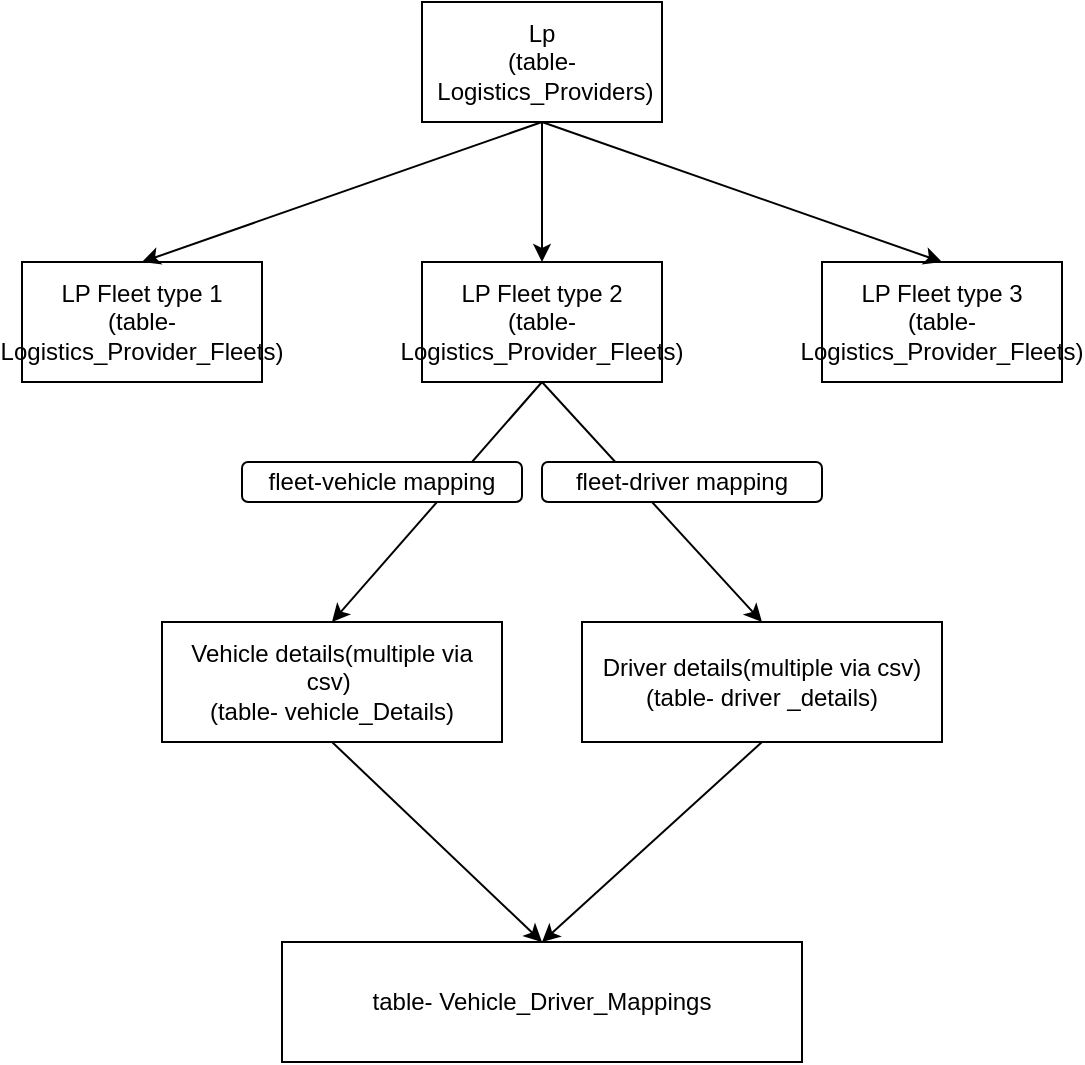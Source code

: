 <mxfile version="21.6.8" type="github">
  <diagram name="Page-1" id="xaAILmkf2uPLHFXizpcq">
    <mxGraphModel dx="880" dy="438" grid="1" gridSize="10" guides="1" tooltips="1" connect="1" arrows="1" fold="1" page="1" pageScale="1" pageWidth="850" pageHeight="1100" math="0" shadow="0">
      <root>
        <mxCell id="0" />
        <mxCell id="1" parent="0" />
        <mxCell id="HAkkI4DR5xC4AYg-inpe-1" value="Lp&lt;br&gt;(table-&amp;nbsp;Logistics_Providers)" style="rounded=0;whiteSpace=wrap;html=1;" vertex="1" parent="1">
          <mxGeometry x="270" y="10" width="120" height="60" as="geometry" />
        </mxCell>
        <mxCell id="HAkkI4DR5xC4AYg-inpe-2" value="LP Fleet type 1&lt;br&gt;(table-Logistics_Provider_Fleets)" style="rounded=0;whiteSpace=wrap;html=1;" vertex="1" parent="1">
          <mxGeometry x="70" y="140" width="120" height="60" as="geometry" />
        </mxCell>
        <mxCell id="HAkkI4DR5xC4AYg-inpe-3" value="LP Fleet type 2&lt;br&gt;(table-Logistics_Provider_Fleets)" style="rounded=0;whiteSpace=wrap;html=1;" vertex="1" parent="1">
          <mxGeometry x="270" y="140" width="120" height="60" as="geometry" />
        </mxCell>
        <mxCell id="HAkkI4DR5xC4AYg-inpe-4" value="LP Fleet type 3&lt;br&gt;(table-Logistics_Provider_Fleets)" style="rounded=0;whiteSpace=wrap;html=1;" vertex="1" parent="1">
          <mxGeometry x="470" y="140" width="120" height="60" as="geometry" />
        </mxCell>
        <mxCell id="HAkkI4DR5xC4AYg-inpe-8" value="" style="endArrow=classic;html=1;rounded=0;entryX=0.5;entryY=0;entryDx=0;entryDy=0;exitX=0.5;exitY=1;exitDx=0;exitDy=0;" edge="1" parent="1" source="HAkkI4DR5xC4AYg-inpe-1" target="HAkkI4DR5xC4AYg-inpe-2">
          <mxGeometry width="50" height="50" relative="1" as="geometry">
            <mxPoint x="400" y="260" as="sourcePoint" />
            <mxPoint x="450" y="210" as="targetPoint" />
          </mxGeometry>
        </mxCell>
        <mxCell id="HAkkI4DR5xC4AYg-inpe-9" value="" style="endArrow=classic;html=1;rounded=0;entryX=0.5;entryY=0;entryDx=0;entryDy=0;" edge="1" parent="1" target="HAkkI4DR5xC4AYg-inpe-3">
          <mxGeometry width="50" height="50" relative="1" as="geometry">
            <mxPoint x="330" y="70" as="sourcePoint" />
            <mxPoint x="450" y="210" as="targetPoint" />
          </mxGeometry>
        </mxCell>
        <mxCell id="HAkkI4DR5xC4AYg-inpe-10" value="" style="endArrow=classic;html=1;rounded=0;entryX=0.5;entryY=0;entryDx=0;entryDy=0;exitX=0.5;exitY=1;exitDx=0;exitDy=0;" edge="1" parent="1" source="HAkkI4DR5xC4AYg-inpe-1" target="HAkkI4DR5xC4AYg-inpe-4">
          <mxGeometry width="50" height="50" relative="1" as="geometry">
            <mxPoint x="400" y="260" as="sourcePoint" />
            <mxPoint x="450" y="210" as="targetPoint" />
          </mxGeometry>
        </mxCell>
        <mxCell id="HAkkI4DR5xC4AYg-inpe-11" value="Vehicle details(multiple via csv)&amp;nbsp;&lt;br&gt;(table- vehicle_Details)" style="rounded=0;whiteSpace=wrap;html=1;" vertex="1" parent="1">
          <mxGeometry x="140" y="320" width="170" height="60" as="geometry" />
        </mxCell>
        <mxCell id="HAkkI4DR5xC4AYg-inpe-12" value="" style="endArrow=classic;html=1;rounded=0;exitX=0.5;exitY=1;exitDx=0;exitDy=0;entryX=0.5;entryY=0;entryDx=0;entryDy=0;" edge="1" parent="1" source="HAkkI4DR5xC4AYg-inpe-3" target="HAkkI4DR5xC4AYg-inpe-11">
          <mxGeometry width="50" height="50" relative="1" as="geometry">
            <mxPoint x="400" y="260" as="sourcePoint" />
            <mxPoint x="450" y="210" as="targetPoint" />
          </mxGeometry>
        </mxCell>
        <mxCell id="HAkkI4DR5xC4AYg-inpe-13" value="Driver details(multiple via csv)&lt;br&gt;(table- driver _details)" style="rounded=0;whiteSpace=wrap;html=1;" vertex="1" parent="1">
          <mxGeometry x="350" y="320" width="180" height="60" as="geometry" />
        </mxCell>
        <mxCell id="HAkkI4DR5xC4AYg-inpe-14" value="" style="endArrow=classic;html=1;rounded=0;entryX=0.5;entryY=0;entryDx=0;entryDy=0;" edge="1" parent="1" target="HAkkI4DR5xC4AYg-inpe-13">
          <mxGeometry width="50" height="50" relative="1" as="geometry">
            <mxPoint x="330" y="200" as="sourcePoint" />
            <mxPoint x="450" y="210" as="targetPoint" />
          </mxGeometry>
        </mxCell>
        <mxCell id="HAkkI4DR5xC4AYg-inpe-15" value="table-&amp;nbsp;Vehicle_Driver_Mappings" style="rounded=0;whiteSpace=wrap;html=1;" vertex="1" parent="1">
          <mxGeometry x="200" y="480" width="260" height="60" as="geometry" />
        </mxCell>
        <mxCell id="HAkkI4DR5xC4AYg-inpe-16" value="" style="endArrow=classic;html=1;rounded=0;exitX=0.5;exitY=1;exitDx=0;exitDy=0;entryX=0.5;entryY=0;entryDx=0;entryDy=0;" edge="1" parent="1" source="HAkkI4DR5xC4AYg-inpe-11" target="HAkkI4DR5xC4AYg-inpe-15">
          <mxGeometry width="50" height="50" relative="1" as="geometry">
            <mxPoint x="400" y="360" as="sourcePoint" />
            <mxPoint x="450" y="310" as="targetPoint" />
          </mxGeometry>
        </mxCell>
        <mxCell id="HAkkI4DR5xC4AYg-inpe-17" value="" style="endArrow=classic;html=1;rounded=0;entryX=0.5;entryY=0;entryDx=0;entryDy=0;exitX=0.5;exitY=1;exitDx=0;exitDy=0;" edge="1" parent="1" source="HAkkI4DR5xC4AYg-inpe-13" target="HAkkI4DR5xC4AYg-inpe-15">
          <mxGeometry width="50" height="50" relative="1" as="geometry">
            <mxPoint x="400" y="360" as="sourcePoint" />
            <mxPoint x="450" y="310" as="targetPoint" />
          </mxGeometry>
        </mxCell>
        <mxCell id="HAkkI4DR5xC4AYg-inpe-18" value="fleet-vehicle mapping" style="rounded=1;whiteSpace=wrap;html=1;" vertex="1" parent="1">
          <mxGeometry x="180" y="240" width="140" height="20" as="geometry" />
        </mxCell>
        <mxCell id="HAkkI4DR5xC4AYg-inpe-19" value="fleet-driver mapping" style="rounded=1;whiteSpace=wrap;html=1;" vertex="1" parent="1">
          <mxGeometry x="330" y="240" width="140" height="20" as="geometry" />
        </mxCell>
      </root>
    </mxGraphModel>
  </diagram>
</mxfile>

